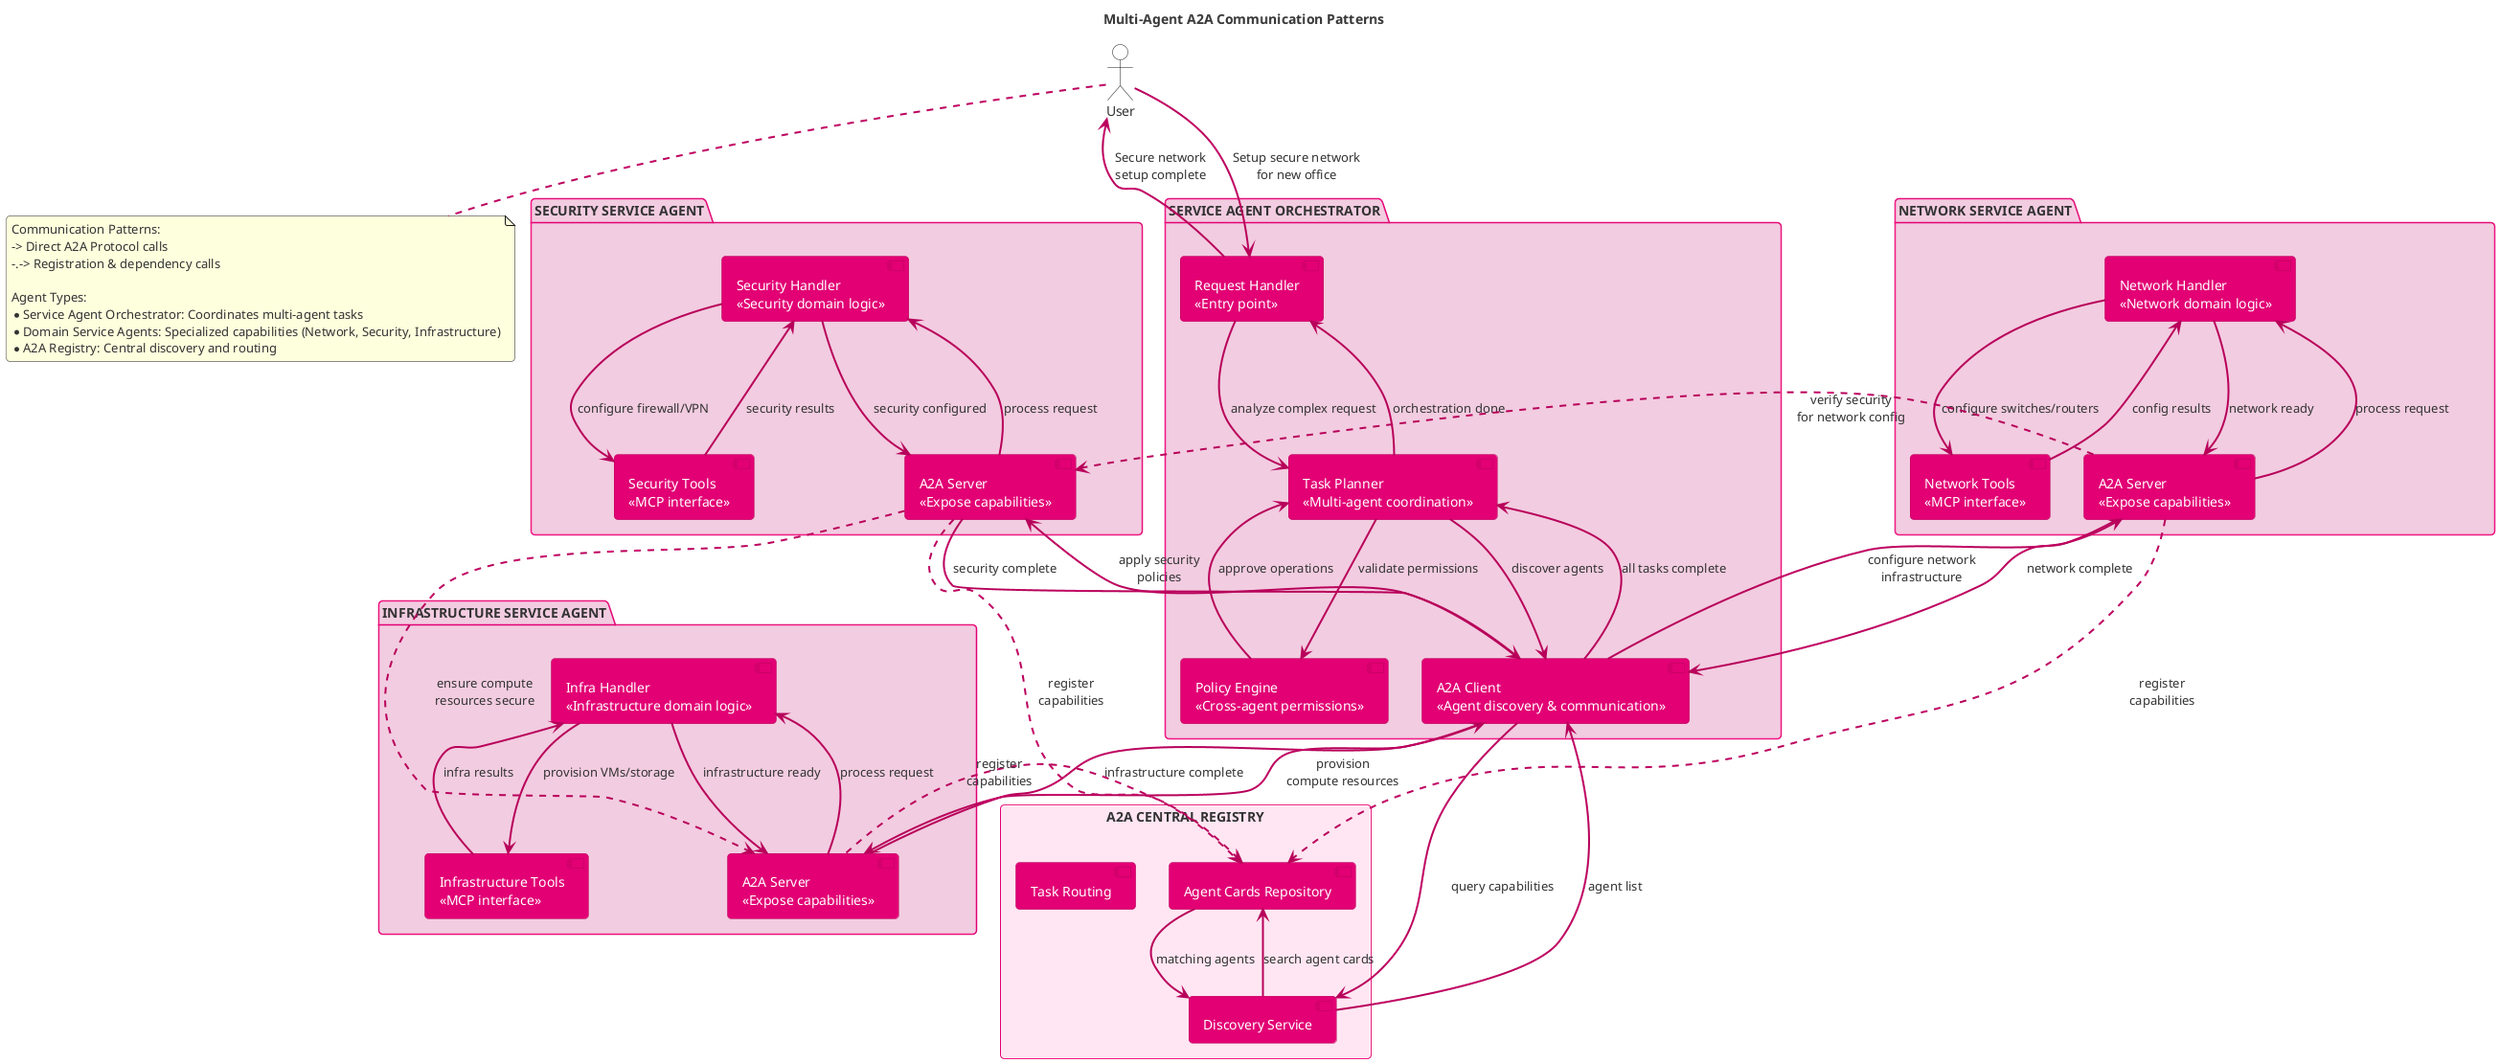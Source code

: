 @startuml
' ======= Deutsche Telekom Magenta Theme =======
!define DT_MAGENTA     #E20074
!define DT_MAGENTA_DARK #B8005A
!define DT_MAGENTA_LIGHT #F2CCE0
!define DT_GRAY        #8C8C8C

skinparam backgroundColor transparent
skinparam shadowing false
skinparam roundCorner 8
skinparam defaultFontColor #333333
skinparam ArrowColor DT_MAGENTA_DARK
skinparam ArrowThickness 2

skinparam package {
  BackgroundColor DT_MAGENTA_LIGHT
  BorderColor DT_MAGENTA
  FontColor #333333
}

skinparam component {
  BackgroundColor DT_MAGENTA
  BorderColor DT_MAGENTA_DARK
  FontColor #FFFFFF
}

skinparam rectangle {
  BackgroundColor #FFE6F2
  BorderColor DT_MAGENTA
  FontColor #333333
}

top to bottom direction
title Multi-Agent A2A Communication Patterns

' ======= Central Registry =======
rectangle "A2A CENTRAL REGISTRY" as REGISTRY {
  component "Agent Cards Repository" as CARDS
  component "Discovery Service" as DISCOVERY
  component "Task Routing" as ROUTING
}

' ======= Service Agent Orchestrator =======
package "SERVICE AGENT ORCHESTRATOR" as SAO {
  component "Request Handler\n«Entry point»" as HANDLER
  component "Task Planner\n«Multi-agent coordination»" as PLANNER
  component "A2A Client\n«Agent discovery & communication»" as A2A_CLIENT
  component "Policy Engine\n«Cross-agent permissions»" as POLICY
}

' ======= Network Service Agent =======
package "NETWORK SERVICE AGENT" as NSA {
  component "Network Handler\n«Network domain logic»" as NET_HANDLER
  component "A2A Server\n«Expose capabilities»" as NET_A2A
  component "Network Tools\n«MCP interface»" as NET_TOOLS
}

' ======= Security Service Agent =======
package "SECURITY SERVICE AGENT" as SSA {
  component "Security Handler\n«Security domain logic»" as SEC_HANDLER
  component "A2A Server\n«Expose capabilities»" as SEC_A2A
  component "Security Tools\n«MCP interface»" as SEC_TOOLS
}

' ======= Infrastructure Service Agent =======
package "INFRASTRUCTURE SERVICE AGENT" as ISA {
  component "Infra Handler\n«Infrastructure domain logic»" as INFRA_HANDLER
  component "A2A Server\n«Expose capabilities»" as INFRA_A2A
  component "Infrastructure Tools\n«MCP interface»" as INFRA_TOOLS
}

' ======= External User =======
actor "User" as USER #FFFFFF

' ======= Agent Registration =======
NET_A2A -.-> CARDS : register\ncapabilities
SEC_A2A -.-> CARDS : register\ncapabilities
INFRA_A2A -.-> CARDS : register\ncapabilities

' ======= Main User Flow =======
USER --> HANDLER : "Setup secure network\nfor new office"

' ======= Service-to-Service A2A Communication =======
HANDLER --> PLANNER : analyze complex request
PLANNER --> POLICY : validate permissions
POLICY --> PLANNER : approve operations

PLANNER --> A2A_CLIENT : discover agents
A2A_CLIENT --> DISCOVERY : query capabilities
DISCOVERY --> CARDS : search agent cards
CARDS --> DISCOVERY : matching agents
DISCOVERY --> A2A_CLIENT : agent list

' ======= Multi-Agent Task Coordination =======
A2A_CLIENT --> NET_A2A : "configure network\ninfrastructure"
NET_A2A --> NET_HANDLER : process request
NET_HANDLER --> NET_TOOLS : configure switches/routers
NET_TOOLS --> NET_HANDLER : config results
NET_HANDLER --> NET_A2A : network ready

A2A_CLIENT --> SEC_A2A : "apply security\npolicies"
SEC_A2A --> SEC_HANDLER : process request
SEC_HANDLER --> SEC_TOOLS : configure firewall/VPN
SEC_TOOLS --> SEC_HANDLER : security results
SEC_HANDLER --> SEC_A2A : security configured

A2A_CLIENT --> INFRA_A2A : "provision\ncompute resources"
INFRA_A2A --> INFRA_HANDLER : process request
INFRA_HANDLER --> INFRA_TOOLS : provision VMs/storage
INFRA_TOOLS --> INFRA_HANDLER : infra results
INFRA_HANDLER --> INFRA_A2A : infrastructure ready

' ======= Cross-Agent Dependencies =======
NET_A2A -.-> SEC_A2A : "verify security\nfor network config"
SEC_A2A -.-> INFRA_A2A : "ensure compute\nresources secure"

' ======= Task Completion =======
NET_A2A --> A2A_CLIENT : network complete
SEC_A2A --> A2A_CLIENT : security complete
INFRA_A2A --> A2A_CLIENT : infrastructure complete

A2A_CLIENT --> PLANNER : all tasks complete
PLANNER --> HANDLER : orchestration done
HANDLER --> USER : "Secure network\nsetup complete"

' ======= Legend =======
note bottom
  Communication Patterns:
  -> Direct A2A Protocol calls
  -.-> Registration & dependency calls
  
  Agent Types:
  * Service Agent Orchestrator: Coordinates multi-agent tasks
  * Domain Service Agents: Specialized capabilities (Network, Security, Infrastructure)
  * A2A Registry: Central discovery and routing
end note

@enduml
